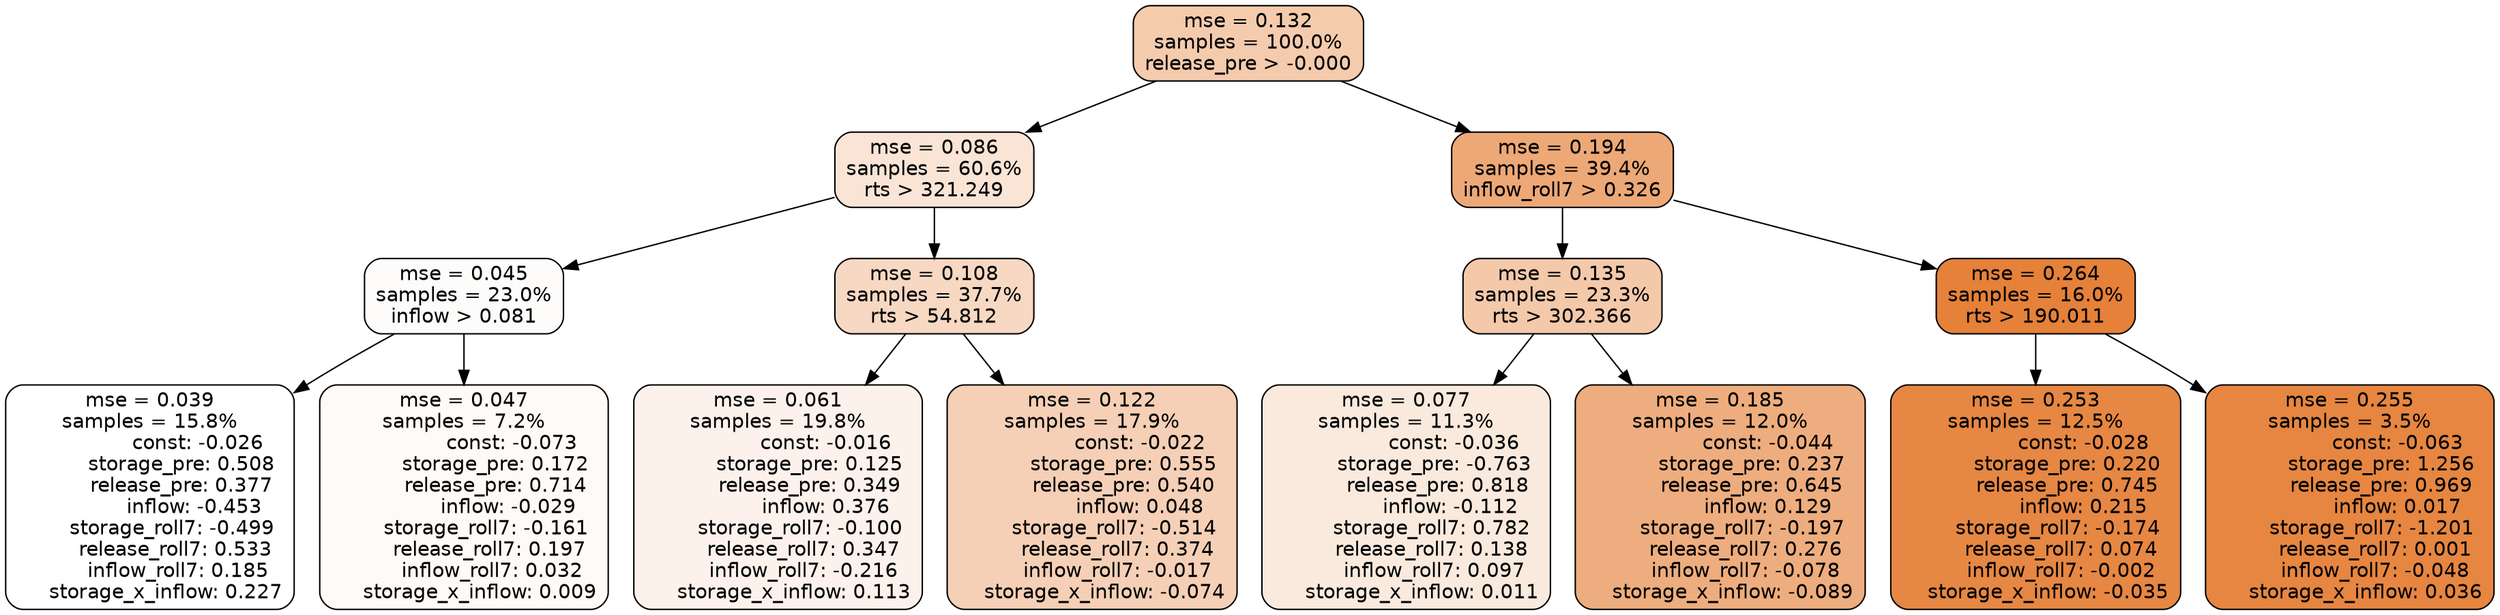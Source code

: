 digraph tree {
node [shape=rectangle, style="filled, rounded", color="black", fontname=helvetica] ;
edge [fontname=helvetica] ;
	"0" [label="mse = 0.132
samples = 100.0%
release_pre > -0.000", fillcolor="#f4cbad"]
	"1" [label="mse = 0.086
samples = 60.6%
rts > 321.249", fillcolor="#f9e4d5"]
	"8" [label="mse = 0.194
samples = 39.4%
inflow_roll7 > 0.326", fillcolor="#eda877"]
	"5" [label="mse = 0.045
samples = 23.0%
inflow > 0.081", fillcolor="#fefcfa"]
	"2" [label="mse = 0.108
samples = 37.7%
rts > 54.812", fillcolor="#f7d8c2"]
	"9" [label="mse = 0.135
samples = 23.3%
rts > 302.366", fillcolor="#f3c9aa"]
	"12" [label="mse = 0.264
samples = 16.0%
rts > 190.011", fillcolor="#e58139"]
	"6" [label="mse = 0.039
samples = 15.8%
               const: -0.026
          storage_pre: 0.508
          release_pre: 0.377
              inflow: -0.453
       storage_roll7: -0.499
        release_roll7: 0.533
         inflow_roll7: 0.185
     storage_x_inflow: 0.227", fillcolor="#ffffff"]
	"7" [label="mse = 0.047
samples = 7.2%
               const: -0.073
          storage_pre: 0.172
          release_pre: 0.714
              inflow: -0.029
       storage_roll7: -0.161
        release_roll7: 0.197
         inflow_roll7: 0.032
     storage_x_inflow: 0.009", fillcolor="#fefaf8"]
	"3" [label="mse = 0.061
samples = 19.8%
               const: -0.016
          storage_pre: 0.125
          release_pre: 0.349
               inflow: 0.376
       storage_roll7: -0.100
        release_roll7: 0.347
        inflow_roll7: -0.216
     storage_x_inflow: 0.113", fillcolor="#fcf2eb"]
	"4" [label="mse = 0.122
samples = 17.9%
               const: -0.022
          storage_pre: 0.555
          release_pre: 0.540
               inflow: 0.048
       storage_roll7: -0.514
        release_roll7: 0.374
        inflow_roll7: -0.017
    storage_x_inflow: -0.074", fillcolor="#f5d0b6"]
	"11" [label="mse = 0.077
samples = 11.3%
               const: -0.036
         storage_pre: -0.763
          release_pre: 0.818
              inflow: -0.112
        storage_roll7: 0.782
        release_roll7: 0.138
         inflow_roll7: 0.097
     storage_x_inflow: 0.011", fillcolor="#faeade"]
	"10" [label="mse = 0.185
samples = 12.0%
               const: -0.044
          storage_pre: 0.237
          release_pre: 0.645
               inflow: 0.129
       storage_roll7: -0.197
        release_roll7: 0.276
        inflow_roll7: -0.078
    storage_x_inflow: -0.089", fillcolor="#eead7e"]
	"13" [label="mse = 0.253
samples = 12.5%
               const: -0.028
          storage_pre: 0.220
          release_pre: 0.745
               inflow: 0.215
       storage_roll7: -0.174
        release_roll7: 0.074
        inflow_roll7: -0.002
    storage_x_inflow: -0.035", fillcolor="#e68743"]
	"14" [label="mse = 0.255
samples = 3.5%
               const: -0.063
          storage_pre: 1.256
          release_pre: 0.969
               inflow: 0.017
       storage_roll7: -1.201
        release_roll7: 0.001
        inflow_roll7: -0.048
     storage_x_inflow: 0.036", fillcolor="#e68641"]

	"0" -> "1"
	"0" -> "8"
	"1" -> "2"
	"1" -> "5"
	"8" -> "9"
	"8" -> "12"
	"5" -> "6"
	"5" -> "7"
	"2" -> "3"
	"2" -> "4"
	"9" -> "10"
	"9" -> "11"
	"12" -> "13"
	"12" -> "14"
}